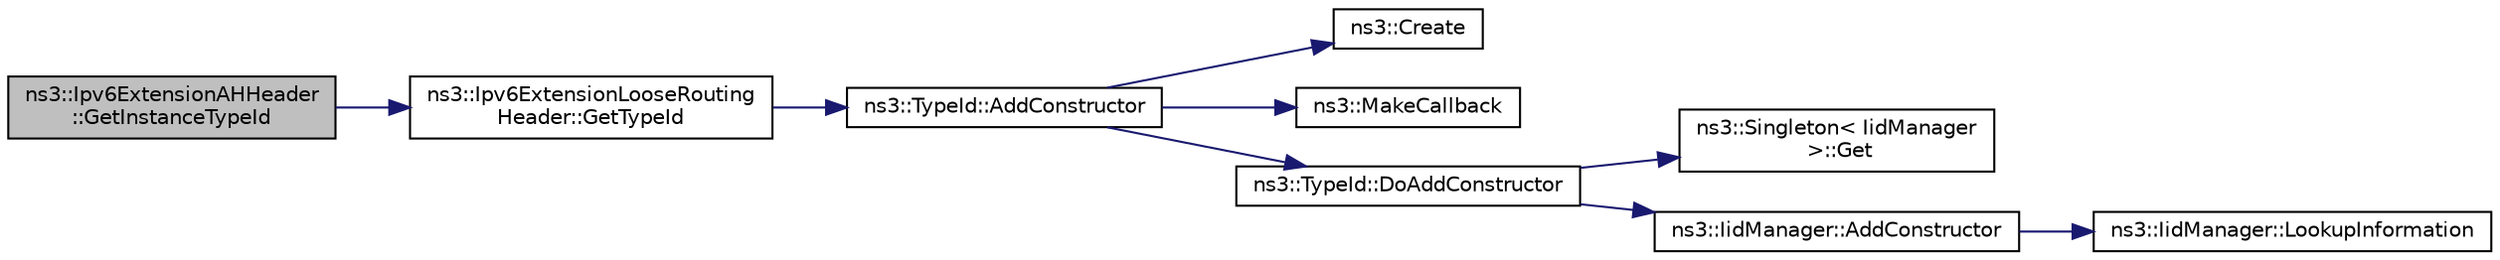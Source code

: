 digraph "ns3::Ipv6ExtensionAHHeader::GetInstanceTypeId"
{
  edge [fontname="Helvetica",fontsize="10",labelfontname="Helvetica",labelfontsize="10"];
  node [fontname="Helvetica",fontsize="10",shape=record];
  rankdir="LR";
  Node1 [label="ns3::Ipv6ExtensionAHHeader\l::GetInstanceTypeId",height=0.2,width=0.4,color="black", fillcolor="grey75", style="filled", fontcolor="black"];
  Node1 -> Node2 [color="midnightblue",fontsize="10",style="solid"];
  Node2 [label="ns3::Ipv6ExtensionLooseRouting\lHeader::GetTypeId",height=0.2,width=0.4,color="black", fillcolor="white", style="filled",URL="$d4/d09/classns3_1_1Ipv6ExtensionLooseRoutingHeader.html#a4a37db81dbe8e338f26571842a7b44f9",tooltip="Get the type identificator. "];
  Node2 -> Node3 [color="midnightblue",fontsize="10",style="solid"];
  Node3 [label="ns3::TypeId::AddConstructor",height=0.2,width=0.4,color="black", fillcolor="white", style="filled",URL="$d6/d11/classns3_1_1TypeId.html#a06aaf693dc4dbe69b805d942c893ee64"];
  Node3 -> Node4 [color="midnightblue",fontsize="10",style="solid"];
  Node4 [label="ns3::Create",height=0.2,width=0.4,color="black", fillcolor="white", style="filled",URL="$d2/df2/group__ptr.html#ga0406dd2d929ceac05ce39d4579fa3e4b"];
  Node3 -> Node5 [color="midnightblue",fontsize="10",style="solid"];
  Node5 [label="ns3::MakeCallback",height=0.2,width=0.4,color="black", fillcolor="white", style="filled",URL="$dd/de0/group__makecallbackmemptr.html#ga9376283685aa99d204048d6a4b7610a4"];
  Node3 -> Node6 [color="midnightblue",fontsize="10",style="solid"];
  Node6 [label="ns3::TypeId::DoAddConstructor",height=0.2,width=0.4,color="black", fillcolor="white", style="filled",URL="$d6/d11/classns3_1_1TypeId.html#aff073e36c2bf066811b30f6db69fe2ba"];
  Node6 -> Node7 [color="midnightblue",fontsize="10",style="solid"];
  Node7 [label="ns3::Singleton\< IidManager\l \>::Get",height=0.2,width=0.4,color="black", fillcolor="white", style="filled",URL="$d8/d77/classns3_1_1Singleton.html#a80a2cd3c25a27ea72add7a9f7a141ffa"];
  Node6 -> Node8 [color="midnightblue",fontsize="10",style="solid"];
  Node8 [label="ns3::IidManager::AddConstructor",height=0.2,width=0.4,color="black", fillcolor="white", style="filled",URL="$d4/d1c/classns3_1_1IidManager.html#a6073021a59ff1150ab155230c52c5b98"];
  Node8 -> Node9 [color="midnightblue",fontsize="10",style="solid"];
  Node9 [label="ns3::IidManager::LookupInformation",height=0.2,width=0.4,color="black", fillcolor="white", style="filled",URL="$d4/d1c/classns3_1_1IidManager.html#a6b1f4ba2815dba27a377e8a8db2384cf"];
}

